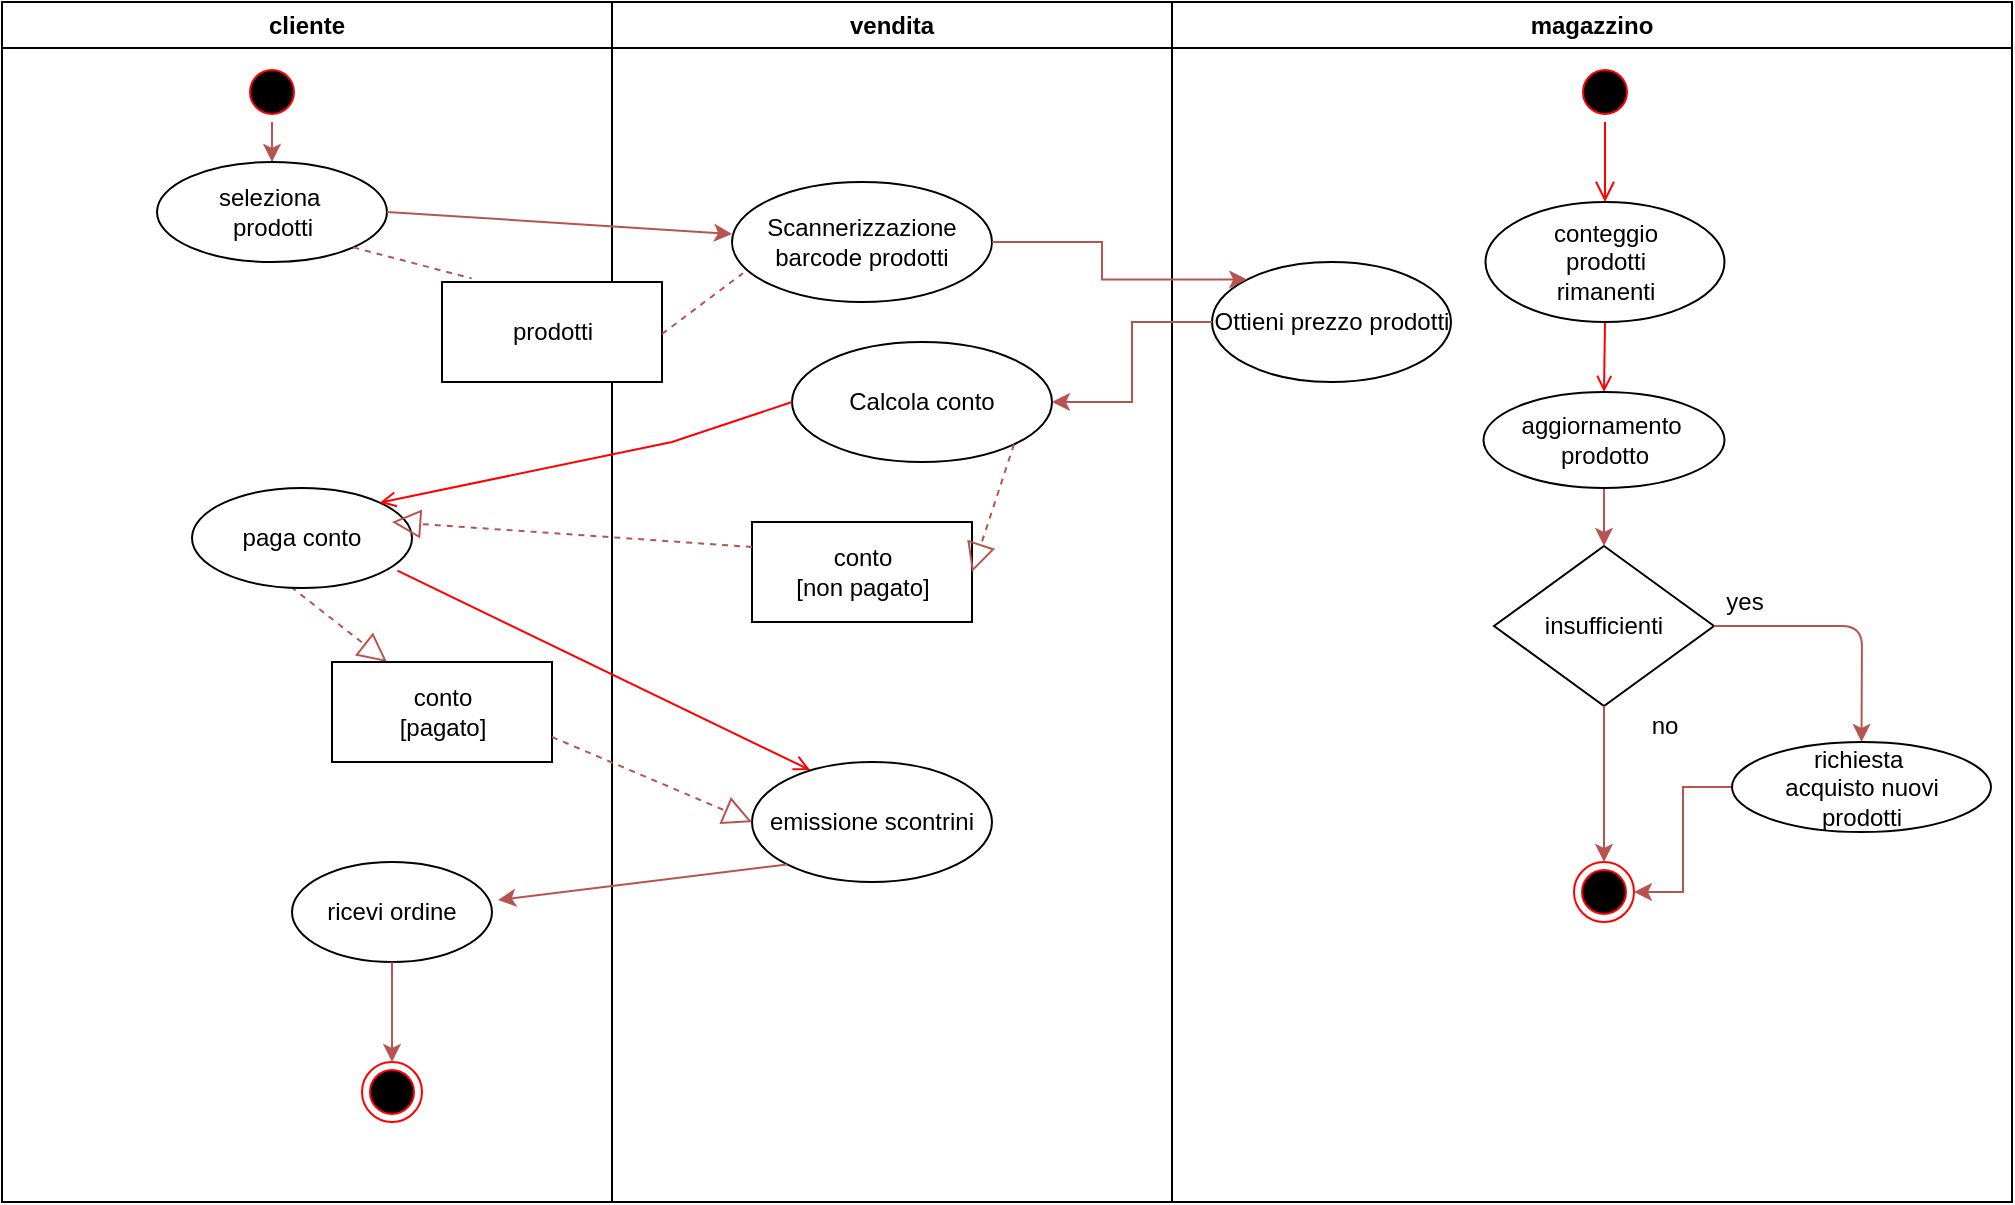 <mxfile version="13.8.0" type="device"><diagram name="Page-1" id="e7e014a7-5840-1c2e-5031-d8a46d1fe8dd"><mxGraphModel dx="1240" dy="634" grid="1" gridSize="10" guides="1" tooltips="1" connect="1" arrows="1" fold="1" page="1" pageScale="1" pageWidth="1169" pageHeight="826" background="#ffffff" math="0" shadow="0"><root><mxCell id="0"/><mxCell id="1" parent="0"/><mxCell id="2" value="vendita" style="swimlane;whiteSpace=wrap" parent="1" vertex="1"><mxGeometry x="560" y="170" width="280" height="600" as="geometry"/></mxCell><mxCell id="eOlj_ejqtUno7__m63DC-19" value="Scannerizzazione barcode prodotti" style="ellipse;whiteSpace=wrap;html=1;" parent="2" vertex="1"><mxGeometry x="60" y="90" width="130" height="60" as="geometry"/></mxCell><mxCell id="eOlj_ejqtUno7__m63DC-21" value="&lt;font style=&quot;vertical-align: inherit&quot;&gt;&lt;font style=&quot;vertical-align: inherit&quot;&gt;conto&lt;br&gt;[non pagato]&lt;br&gt;&lt;/font&gt;&lt;/font&gt;" style="html=1;" parent="2" vertex="1"><mxGeometry x="70" y="260" width="110" height="50" as="geometry"/></mxCell><mxCell id="eOlj_ejqtUno7__m63DC-26" value="&lt;font style=&quot;vertical-align: inherit&quot;&gt;&lt;font style=&quot;vertical-align: inherit&quot;&gt;emissione scontrini&lt;/font&gt;&lt;/font&gt;" style="ellipse;whiteSpace=wrap;html=1;" parent="2" vertex="1"><mxGeometry x="70" y="380" width="120" height="60" as="geometry"/></mxCell><mxCell id="RlCmSPy1ahyW-IyNYh9Q-22" value="Calcola conto" style="ellipse;whiteSpace=wrap;html=1;" vertex="1" parent="2"><mxGeometry x="90" y="170" width="130" height="60" as="geometry"/></mxCell><mxCell id="26KlqVzfChmyWl7_J72D-33" value="" style="endArrow=block;dashed=1;endFill=0;endSize=12;html=1;strokeColor=#B85450;entryX=1;entryY=0.5;entryDx=0;entryDy=0;exitX=1;exitY=1;exitDx=0;exitDy=0;" parent="2" source="RlCmSPy1ahyW-IyNYh9Q-22" target="eOlj_ejqtUno7__m63DC-21" edge="1"><mxGeometry width="160" relative="1" as="geometry"><mxPoint x="340" y="255" as="sourcePoint"/><mxPoint x="125" y="240" as="targetPoint"/></mxGeometry></mxCell><mxCell id="4" value="cliente" style="swimlane;whiteSpace=wrap" parent="1" vertex="1"><mxGeometry x="255" y="170" width="305" height="600" as="geometry"/></mxCell><mxCell id="zcEZ2lJR-7aaAXPs2ZMg-79" value="" style="ellipse;shape=startState;fillColor=#000000;strokeColor=#ff0000;" parent="4" vertex="1"><mxGeometry x="120" y="30" width="30" height="30" as="geometry"/></mxCell><mxCell id="zcEZ2lJR-7aaAXPs2ZMg-81" value="" style="edgeStyle=orthogonalEdgeStyle;rounded=0;orthogonalLoop=1;jettySize=auto;html=1;strokeColor=#B85450;entryX=0.5;entryY=0;entryDx=0;entryDy=0;" parent="4" source="zcEZ2lJR-7aaAXPs2ZMg-79" target="eOlj_ejqtUno7__m63DC-17" edge="1"><mxGeometry relative="1" as="geometry"><mxPoint x="135" y="92" as="targetPoint"/></mxGeometry></mxCell><mxCell id="zcEZ2lJR-7aaAXPs2ZMg-95" value="" style="endArrow=block;dashed=1;endFill=0;endSize=12;html=1;strokeColor=#B85450;exitX=0.5;exitY=1;exitDx=0;exitDy=0;entryX=0.25;entryY=0;entryDx=0;entryDy=0;" parent="4" target="eOlj_ejqtUno7__m63DC-23" edge="1"><mxGeometry width="160" relative="1" as="geometry"><mxPoint x="135" y="285" as="sourcePoint"/><mxPoint x="200.005" y="330" as="targetPoint"/></mxGeometry></mxCell><mxCell id="zcEZ2lJR-7aaAXPs2ZMg-99" value="" style="ellipse;shape=endState;fillColor=#000000;strokeColor=#ff0000" parent="4" vertex="1"><mxGeometry x="180" y="530" width="30" height="30" as="geometry"/></mxCell><mxCell id="eOlj_ejqtUno7__m63DC-17" value="&lt;font style=&quot;vertical-align: inherit&quot;&gt;&lt;font style=&quot;vertical-align: inherit&quot;&gt;&lt;font style=&quot;vertical-align: inherit&quot;&gt;&lt;font style=&quot;vertical-align: inherit&quot;&gt;seleziona&amp;nbsp; &lt;/font&gt;&lt;/font&gt;&lt;/font&gt;&lt;/font&gt;&lt;br&gt;&lt;font style=&quot;vertical-align: inherit&quot;&gt;&lt;font style=&quot;vertical-align: inherit&quot;&gt;&lt;font style=&quot;vertical-align: inherit&quot;&gt;&lt;font style=&quot;vertical-align: inherit&quot;&gt;prodotti&lt;/font&gt;&lt;/font&gt;&lt;/font&gt;&lt;/font&gt;" style="ellipse;whiteSpace=wrap;html=1;" parent="4" vertex="1"><mxGeometry x="77.5" y="80" width="115" height="50" as="geometry"/></mxCell><mxCell id="eOlj_ejqtUno7__m63DC-22" value="&lt;font style=&quot;vertical-align: inherit&quot;&gt;&lt;font style=&quot;vertical-align: inherit&quot;&gt;paga conto&lt;/font&gt;&lt;/font&gt;" style="ellipse;whiteSpace=wrap;html=1;" parent="4" vertex="1"><mxGeometry x="95" y="243" width="110" height="50" as="geometry"/></mxCell><mxCell id="eOlj_ejqtUno7__m63DC-23" value="&lt;font style=&quot;vertical-align: inherit&quot;&gt;&lt;font style=&quot;vertical-align: inherit&quot;&gt;conto&lt;br&gt;[pagato]&lt;br&gt;&lt;/font&gt;&lt;/font&gt;" style="html=1;" parent="4" vertex="1"><mxGeometry x="165" y="330" width="110" height="50" as="geometry"/></mxCell><mxCell id="eOlj_ejqtUno7__m63DC-25" value="&lt;font style=&quot;vertical-align: inherit&quot;&gt;&lt;font style=&quot;vertical-align: inherit&quot;&gt;ricevi ordine&lt;/font&gt;&lt;/font&gt;" style="ellipse;whiteSpace=wrap;html=1;" parent="4" vertex="1"><mxGeometry x="145" y="430" width="100" height="50" as="geometry"/></mxCell><mxCell id="zcEZ2lJR-7aaAXPs2ZMg-98" style="edgeStyle=orthogonalEdgeStyle;rounded=0;orthogonalLoop=1;jettySize=auto;html=1;strokeColor=#B85450;entryX=0.5;entryY=0;entryDx=0;entryDy=0;exitX=0.5;exitY=1;exitDx=0;exitDy=0;" parent="4" source="eOlj_ejqtUno7__m63DC-25" target="zcEZ2lJR-7aaAXPs2ZMg-99" edge="1"><mxGeometry relative="1" as="geometry"><mxPoint x="195" y="470" as="targetPoint"/><mxPoint x="195" y="490" as="sourcePoint"/></mxGeometry></mxCell><mxCell id="eOlj_ejqtUno7__m63DC-20" value="&lt;font style=&quot;vertical-align: inherit&quot;&gt;&lt;font style=&quot;vertical-align: inherit&quot;&gt;prodotti&lt;/font&gt;&lt;/font&gt;" style="html=1;" parent="4" vertex="1"><mxGeometry x="220" y="140" width="110" height="50" as="geometry"/></mxCell><mxCell id="zcEZ2lJR-7aaAXPs2ZMg-87" value="" style="endArrow=none;dashed=1;html=1;strokeColor=#B85450;exitX=1;exitY=1;exitDx=0;exitDy=0;entryX=0.135;entryY=-0.036;entryDx=0;entryDy=0;entryPerimeter=0;" parent="4" source="eOlj_ejqtUno7__m63DC-17" target="eOlj_ejqtUno7__m63DC-20" edge="1"><mxGeometry width="50" height="50" relative="1" as="geometry"><mxPoint x="195" y="130" as="sourcePoint"/><mxPoint x="215.45" y="155.85" as="targetPoint"/></mxGeometry></mxCell><mxCell id="3" value="magazzino" style="swimlane;whiteSpace=wrap" parent="1" vertex="1"><mxGeometry x="840" y="170" width="420" height="600" as="geometry"/></mxCell><mxCell id="13" value="" style="ellipse;shape=startState;fillColor=#000000;strokeColor=#ff0000;" parent="3" vertex="1"><mxGeometry x="201.5" y="30" width="30" height="30" as="geometry"/></mxCell><mxCell id="14" value="" style="edgeStyle=elbowEdgeStyle;elbow=horizontal;verticalAlign=bottom;endArrow=open;endSize=8;strokeColor=#FF0000;endFill=1;rounded=0;entryX=0.5;entryY=0;entryDx=0;entryDy=0;" parent="3" source="13" target="eOlj_ejqtUno7__m63DC-27" edge="1"><mxGeometry x="40" y="20" as="geometry"><mxPoint x="217" y="90" as="targetPoint"/><Array as="points"/></mxGeometry></mxCell><mxCell id="17" value="" style="endArrow=open;strokeColor=#FF0000;endFill=1;rounded=0;exitX=0.5;exitY=1;exitDx=0;exitDy=0;entryX=0.5;entryY=0;entryDx=0;entryDy=0;" parent="3" source="eOlj_ejqtUno7__m63DC-27" target="eOlj_ejqtUno7__m63DC-28" edge="1"><mxGeometry relative="1" as="geometry"><mxPoint x="75.5" y="202" as="targetPoint"/><mxPoint x="75.187" y="160" as="sourcePoint"/></mxGeometry></mxCell><mxCell id="zcEZ2lJR-7aaAXPs2ZMg-65" value="" style="ellipse;shape=endState;fillColor=#000000;strokeColor=#ff0000" parent="3" vertex="1"><mxGeometry x="201" y="430" width="30" height="30" as="geometry"/></mxCell><mxCell id="zcEZ2lJR-7aaAXPs2ZMg-69" value="insufficienti" style="rhombus;whiteSpace=wrap;html=1;" parent="3" vertex="1"><mxGeometry x="161" y="272" width="110" height="80" as="geometry"/></mxCell><mxCell id="zcEZ2lJR-7aaAXPs2ZMg-70" value="" style="endArrow=classic;html=1;strokeColor=#B85450;entryX=0.5;entryY=0;entryDx=0;entryDy=0;" parent="3" source="eOlj_ejqtUno7__m63DC-28" target="zcEZ2lJR-7aaAXPs2ZMg-69" edge="1"><mxGeometry width="50" height="50" relative="1" as="geometry"><mxPoint x="76" y="250" as="sourcePoint"/><mxPoint x="75.5" y="252" as="targetPoint"/></mxGeometry></mxCell><mxCell id="zcEZ2lJR-7aaAXPs2ZMg-71" value="yes" style="text;html=1;align=center;verticalAlign=middle;resizable=0;points=[];autosize=1;" parent="3" vertex="1"><mxGeometry x="271" y="290" width="30" height="20" as="geometry"/></mxCell><mxCell id="zcEZ2lJR-7aaAXPs2ZMg-100" style="edgeStyle=orthogonalEdgeStyle;rounded=0;orthogonalLoop=1;jettySize=auto;html=1;entryX=1;entryY=0.5;entryDx=0;entryDy=0;strokeColor=#B85450;exitX=0;exitY=0.5;exitDx=0;exitDy=0;" parent="3" source="eOlj_ejqtUno7__m63DC-29" target="zcEZ2lJR-7aaAXPs2ZMg-65" edge="1"><mxGeometry relative="1" as="geometry"><mxPoint x="140.5" y="400" as="sourcePoint"/></mxGeometry></mxCell><mxCell id="zcEZ2lJR-7aaAXPs2ZMg-74" value="no" style="text;html=1;align=center;verticalAlign=middle;resizable=0;points=[];autosize=1;" parent="3" vertex="1"><mxGeometry x="231" y="352" width="30" height="20" as="geometry"/></mxCell><mxCell id="zcEZ2lJR-7aaAXPs2ZMg-75" value="" style="endArrow=classic;html=1;strokeColor=#B85450;exitX=0.5;exitY=1;exitDx=0;exitDy=0;entryX=0.5;entryY=0;entryDx=0;entryDy=0;" parent="3" source="zcEZ2lJR-7aaAXPs2ZMg-69" target="zcEZ2lJR-7aaAXPs2ZMg-65" edge="1"><mxGeometry width="50" height="50" relative="1" as="geometry"><mxPoint x="25" y="342" as="sourcePoint"/><mxPoint x="75" y="292" as="targetPoint"/></mxGeometry></mxCell><mxCell id="zcEZ2lJR-7aaAXPs2ZMg-76" value="" style="endArrow=classic;html=1;strokeColor=#B85450;exitX=1;exitY=0.5;exitDx=0;exitDy=0;entryX=0.5;entryY=0;entryDx=0;entryDy=0;" parent="3" source="zcEZ2lJR-7aaAXPs2ZMg-69" target="eOlj_ejqtUno7__m63DC-29" edge="1"><mxGeometry width="50" height="50" relative="1" as="geometry"><mxPoint x="-30" y="212" as="sourcePoint"/><mxPoint x="218" y="370" as="targetPoint"/><Array as="points"><mxPoint x="345" y="312"/></Array></mxGeometry></mxCell><mxCell id="eOlj_ejqtUno7__m63DC-27" value="&lt;font style=&quot;vertical-align: inherit&quot;&gt;&lt;font style=&quot;vertical-align: inherit&quot;&gt;conteggio&lt;br&gt;prodotti&lt;br&gt;rimanenti&lt;br&gt;&lt;/font&gt;&lt;/font&gt;" style="ellipse;whiteSpace=wrap;html=1;" parent="3" vertex="1"><mxGeometry x="156.75" y="100" width="119.5" height="60" as="geometry"/></mxCell><mxCell id="eOlj_ejqtUno7__m63DC-28" value="&lt;font style=&quot;vertical-align: inherit&quot;&gt;&lt;font style=&quot;vertical-align: inherit&quot;&gt;aggiornamento&amp;nbsp;&lt;br&gt;prodotto&lt;br&gt;&lt;/font&gt;&lt;/font&gt;" style="ellipse;whiteSpace=wrap;html=1;" parent="3" vertex="1"><mxGeometry x="155.75" y="195" width="120.5" height="48" as="geometry"/></mxCell><mxCell id="eOlj_ejqtUno7__m63DC-29" value="&lt;font style=&quot;vertical-align: inherit&quot;&gt;&lt;font style=&quot;vertical-align: inherit&quot;&gt;richiesta&amp;nbsp;&lt;br&gt;acquisto nuovi&lt;br&gt;prodotti&lt;br&gt;&lt;/font&gt;&lt;/font&gt;" style="ellipse;whiteSpace=wrap;html=1;" parent="3" vertex="1"><mxGeometry x="280" y="370" width="129.5" height="45" as="geometry"/></mxCell><mxCell id="26KlqVzfChmyWl7_J72D-29" value="&lt;font style=&quot;vertical-align: inherit&quot;&gt;&lt;font style=&quot;vertical-align: inherit&quot;&gt;Ottieni prezzo prodotti&lt;br&gt;&lt;/font&gt;&lt;/font&gt;" style="ellipse;whiteSpace=wrap;html=1;" parent="3" vertex="1"><mxGeometry x="20" y="130" width="119.5" height="60" as="geometry"/></mxCell><mxCell id="zcEZ2lJR-7aaAXPs2ZMg-85" value="" style="endArrow=classic;html=1;strokeColor=#B85450;exitX=1;exitY=0.5;exitDx=0;exitDy=0;entryX=0;entryY=0.5;entryDx=0;entryDy=0;" parent="1" source="eOlj_ejqtUno7__m63DC-17" edge="1"><mxGeometry width="50" height="50" relative="1" as="geometry"><mxPoint x="475" y="280" as="sourcePoint"/><mxPoint x="620" y="286" as="targetPoint"/></mxGeometry></mxCell><mxCell id="zcEZ2lJR-7aaAXPs2ZMg-88" value="" style="endArrow=none;dashed=1;html=1;strokeColor=#B85450;entryX=0.042;entryY=0.76;entryDx=0;entryDy=0;entryPerimeter=0;" parent="1" edge="1"><mxGeometry width="50" height="50" relative="1" as="geometry"><mxPoint x="585" y="336" as="sourcePoint"/><mxPoint x="625.46" y="305.6" as="targetPoint"/></mxGeometry></mxCell><mxCell id="9" value="" style="endArrow=open;strokeColor=#FF0000;endFill=1;rounded=0;entryX=1;entryY=0;entryDx=0;entryDy=0;" parent="1" target="eOlj_ejqtUno7__m63DC-22" edge="1"><mxGeometry relative="1" as="geometry"><Array as="points"><mxPoint x="590" y="390"/></Array><mxPoint x="650" y="370" as="sourcePoint"/><mxPoint x="445" y="416.25" as="targetPoint"/></mxGeometry></mxCell><mxCell id="zcEZ2lJR-7aaAXPs2ZMg-93" value="" style="endArrow=block;dashed=1;endFill=0;endSize=12;html=1;strokeColor=#B85450;exitX=0;exitY=0.25;exitDx=0;exitDy=0;" parent="1" source="eOlj_ejqtUno7__m63DC-21" edge="1"><mxGeometry width="160" relative="1" as="geometry"><mxPoint x="620" y="410" as="sourcePoint"/><mxPoint x="450" y="430" as="targetPoint"/></mxGeometry></mxCell><mxCell id="zcEZ2lJR-7aaAXPs2ZMg-96" value="" style="endArrow=block;dashed=1;endFill=0;endSize=12;html=1;strokeColor=#B85450;exitX=1;exitY=0.75;exitDx=0;exitDy=0;entryX=0;entryY=0.5;entryDx=0;entryDy=0;" parent="1" source="eOlj_ejqtUno7__m63DC-23" target="eOlj_ejqtUno7__m63DC-26" edge="1"><mxGeometry width="160" relative="1" as="geometry"><mxPoint x="510" y="523.5" as="sourcePoint"/><mxPoint x="630" y="520" as="targetPoint"/></mxGeometry></mxCell><mxCell id="zcEZ2lJR-7aaAXPs2ZMg-78" value="" style="endArrow=classic;html=1;strokeColor=#B85450;exitX=0;exitY=1;exitDx=0;exitDy=0;entryX=1.03;entryY=0.38;entryDx=0;entryDy=0;entryPerimeter=0;" parent="1" source="eOlj_ejqtUno7__m63DC-26" target="eOlj_ejqtUno7__m63DC-25" edge="1"><mxGeometry width="50" height="50" relative="1" as="geometry"><mxPoint x="681" y="550.78" as="sourcePoint"/><mxPoint x="500" y="580" as="targetPoint"/></mxGeometry></mxCell><mxCell id="11" value="" style="endArrow=open;strokeColor=#FF0000;endFill=1;rounded=0;exitX=0.934;exitY=0.827;exitDx=0;exitDy=0;exitPerimeter=0;entryX=0.242;entryY=0.067;entryDx=0;entryDy=0;entryPerimeter=0;" parent="1" source="eOlj_ejqtUno7__m63DC-22" target="eOlj_ejqtUno7__m63DC-26" edge="1"><mxGeometry relative="1" as="geometry"><mxPoint x="647.574" y="498.787" as="targetPoint"/><mxPoint x="445" y="441.751" as="sourcePoint"/></mxGeometry></mxCell><mxCell id="RlCmSPy1ahyW-IyNYh9Q-20" style="edgeStyle=orthogonalEdgeStyle;rounded=0;orthogonalLoop=1;jettySize=auto;html=1;exitX=1;exitY=0.5;exitDx=0;exitDy=0;fillColor=#f8cecc;strokeColor=#b85450;entryX=0;entryY=0;entryDx=0;entryDy=0;" edge="1" parent="1" source="eOlj_ejqtUno7__m63DC-19" target="26KlqVzfChmyWl7_J72D-29"><mxGeometry relative="1" as="geometry"><mxPoint x="730.0" y="350" as="targetPoint"/></mxGeometry></mxCell><mxCell id="RlCmSPy1ahyW-IyNYh9Q-23" style="edgeStyle=orthogonalEdgeStyle;rounded=0;orthogonalLoop=1;jettySize=auto;html=1;exitX=0;exitY=0.5;exitDx=0;exitDy=0;entryX=1;entryY=0.5;entryDx=0;entryDy=0;fillColor=#f8cecc;strokeColor=#b85450;" edge="1" parent="1" source="26KlqVzfChmyWl7_J72D-29" target="RlCmSPy1ahyW-IyNYh9Q-22"><mxGeometry relative="1" as="geometry"/></mxCell></root></mxGraphModel></diagram></mxfile>